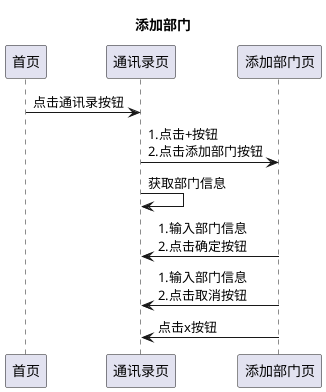 @startuml
title: 添加部门

participant 首页 as home
participant 通讯录页 as contact
participant 添加部门页 as add_depart

home -> contact: 点击通讯录按钮
contact -> add_depart: 1.点击+按钮\n2.点击添加部门按钮
contact -> contact: 获取部门信息
add_depart -> contact: 1.输入部门信息\n2.点击确定按钮
add_depart -> contact: 1.输入部门信息\n2.点击取消按钮
add_depart -> contact: 点击x按钮
@enduml